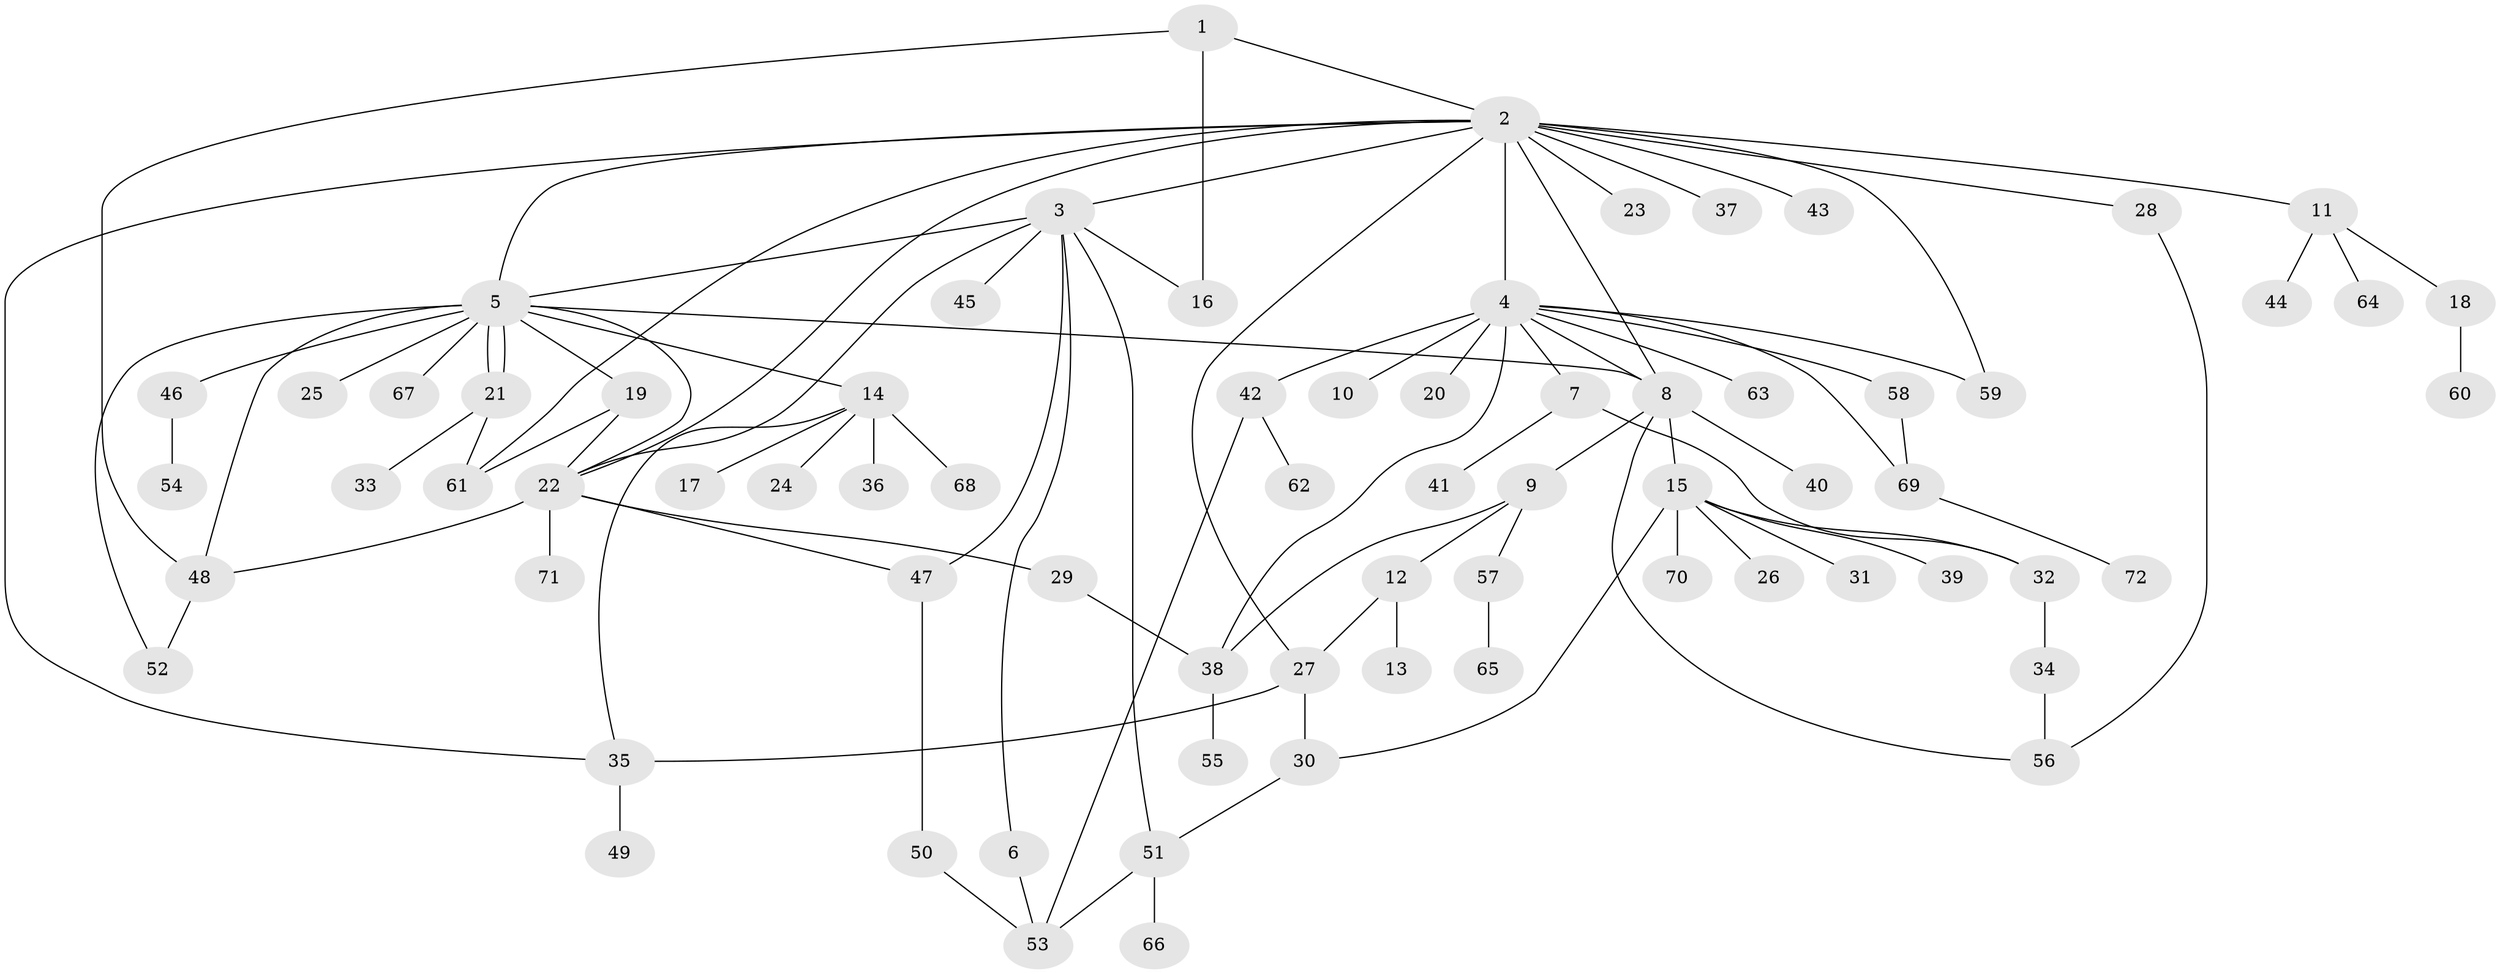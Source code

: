 // coarse degree distribution, {3: 0.1568627450980392, 15: 0.0196078431372549, 14: 0.0196078431372549, 10: 0.0196078431372549, 4: 0.0196078431372549, 9: 0.0196078431372549, 1: 0.5098039215686274, 5: 0.058823529411764705, 8: 0.0196078431372549, 2: 0.13725490196078433, 7: 0.0196078431372549}
// Generated by graph-tools (version 1.1) at 2025/41/03/06/25 10:41:50]
// undirected, 72 vertices, 100 edges
graph export_dot {
graph [start="1"]
  node [color=gray90,style=filled];
  1;
  2;
  3;
  4;
  5;
  6;
  7;
  8;
  9;
  10;
  11;
  12;
  13;
  14;
  15;
  16;
  17;
  18;
  19;
  20;
  21;
  22;
  23;
  24;
  25;
  26;
  27;
  28;
  29;
  30;
  31;
  32;
  33;
  34;
  35;
  36;
  37;
  38;
  39;
  40;
  41;
  42;
  43;
  44;
  45;
  46;
  47;
  48;
  49;
  50;
  51;
  52;
  53;
  54;
  55;
  56;
  57;
  58;
  59;
  60;
  61;
  62;
  63;
  64;
  65;
  66;
  67;
  68;
  69;
  70;
  71;
  72;
  1 -- 2;
  1 -- 16;
  1 -- 48;
  2 -- 3;
  2 -- 4;
  2 -- 5;
  2 -- 8;
  2 -- 11;
  2 -- 22;
  2 -- 23;
  2 -- 27;
  2 -- 28;
  2 -- 35;
  2 -- 37;
  2 -- 43;
  2 -- 59;
  2 -- 61;
  3 -- 5;
  3 -- 6;
  3 -- 16;
  3 -- 22;
  3 -- 45;
  3 -- 47;
  3 -- 51;
  4 -- 7;
  4 -- 8;
  4 -- 10;
  4 -- 20;
  4 -- 38;
  4 -- 42;
  4 -- 58;
  4 -- 59;
  4 -- 63;
  4 -- 69;
  5 -- 8;
  5 -- 14;
  5 -- 19;
  5 -- 21;
  5 -- 21;
  5 -- 22;
  5 -- 25;
  5 -- 46;
  5 -- 48;
  5 -- 52;
  5 -- 67;
  6 -- 53;
  7 -- 32;
  7 -- 41;
  8 -- 9;
  8 -- 15;
  8 -- 40;
  8 -- 56;
  9 -- 12;
  9 -- 38;
  9 -- 57;
  11 -- 18;
  11 -- 44;
  11 -- 64;
  12 -- 13;
  12 -- 27;
  14 -- 17;
  14 -- 24;
  14 -- 35;
  14 -- 36;
  14 -- 68;
  15 -- 26;
  15 -- 30;
  15 -- 31;
  15 -- 32;
  15 -- 39;
  15 -- 70;
  18 -- 60;
  19 -- 22;
  19 -- 61;
  21 -- 33;
  21 -- 61;
  22 -- 29;
  22 -- 47;
  22 -- 48;
  22 -- 71;
  27 -- 30;
  27 -- 35;
  28 -- 56;
  29 -- 38;
  30 -- 51;
  32 -- 34;
  34 -- 56;
  35 -- 49;
  38 -- 55;
  42 -- 53;
  42 -- 62;
  46 -- 54;
  47 -- 50;
  48 -- 52;
  50 -- 53;
  51 -- 53;
  51 -- 66;
  57 -- 65;
  58 -- 69;
  69 -- 72;
}
